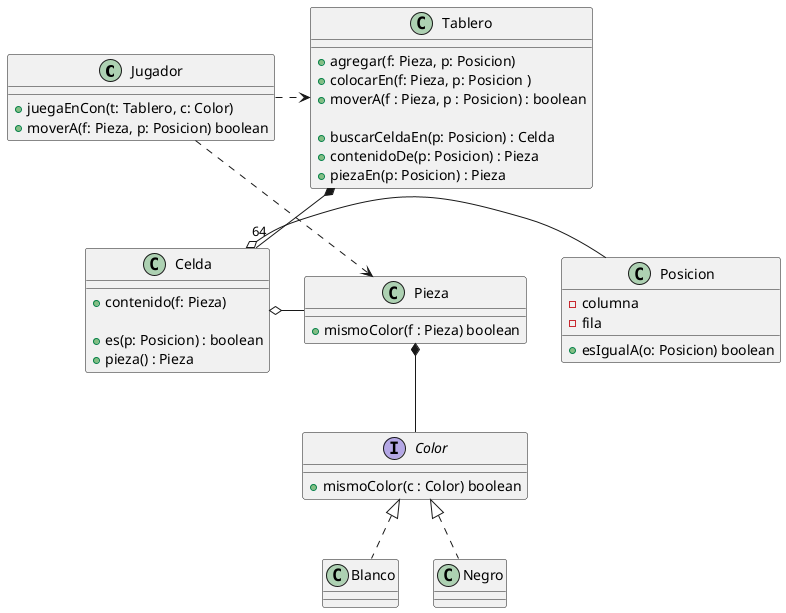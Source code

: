 @startuml

class Jugador {
        + juegaEnCon(t: Tablero, c: Color)
        + moverA(f: Pieza, p: Posicion) boolean
}

class Tablero {
        + agregar(f: Pieza, p: Posicion)
        + colocarEn(f: Pieza, p: Posicion )
        + moverA(f : Pieza, p : Posicion) : boolean

        + buscarCeldaEn(p: Posicion) : Celda
        + contenidoDe(p: Posicion) : Pieza
        + piezaEn(p: Posicion) : Pieza
}

class Celda {
        + contenido(f: Pieza)
        
        + es(p: Posicion) : boolean
        + pieza() : Pieza
}

class Posicion {
        - columna
        - fila

        + esIgualA(o: Posicion) boolean
}

class Pieza {
        + mismoColor(f : Pieza) boolean
}

interface Color {
        + mismoColor(c : Color) boolean
}

Jugador .> Tablero
Jugador .> Pieza

Tablero *-- "64" Celda

Celda o- Posicion
Celda o- Pieza
Pieza *-- Color

Color <|.. Blanco
Color <|.. Negro

@enduml

